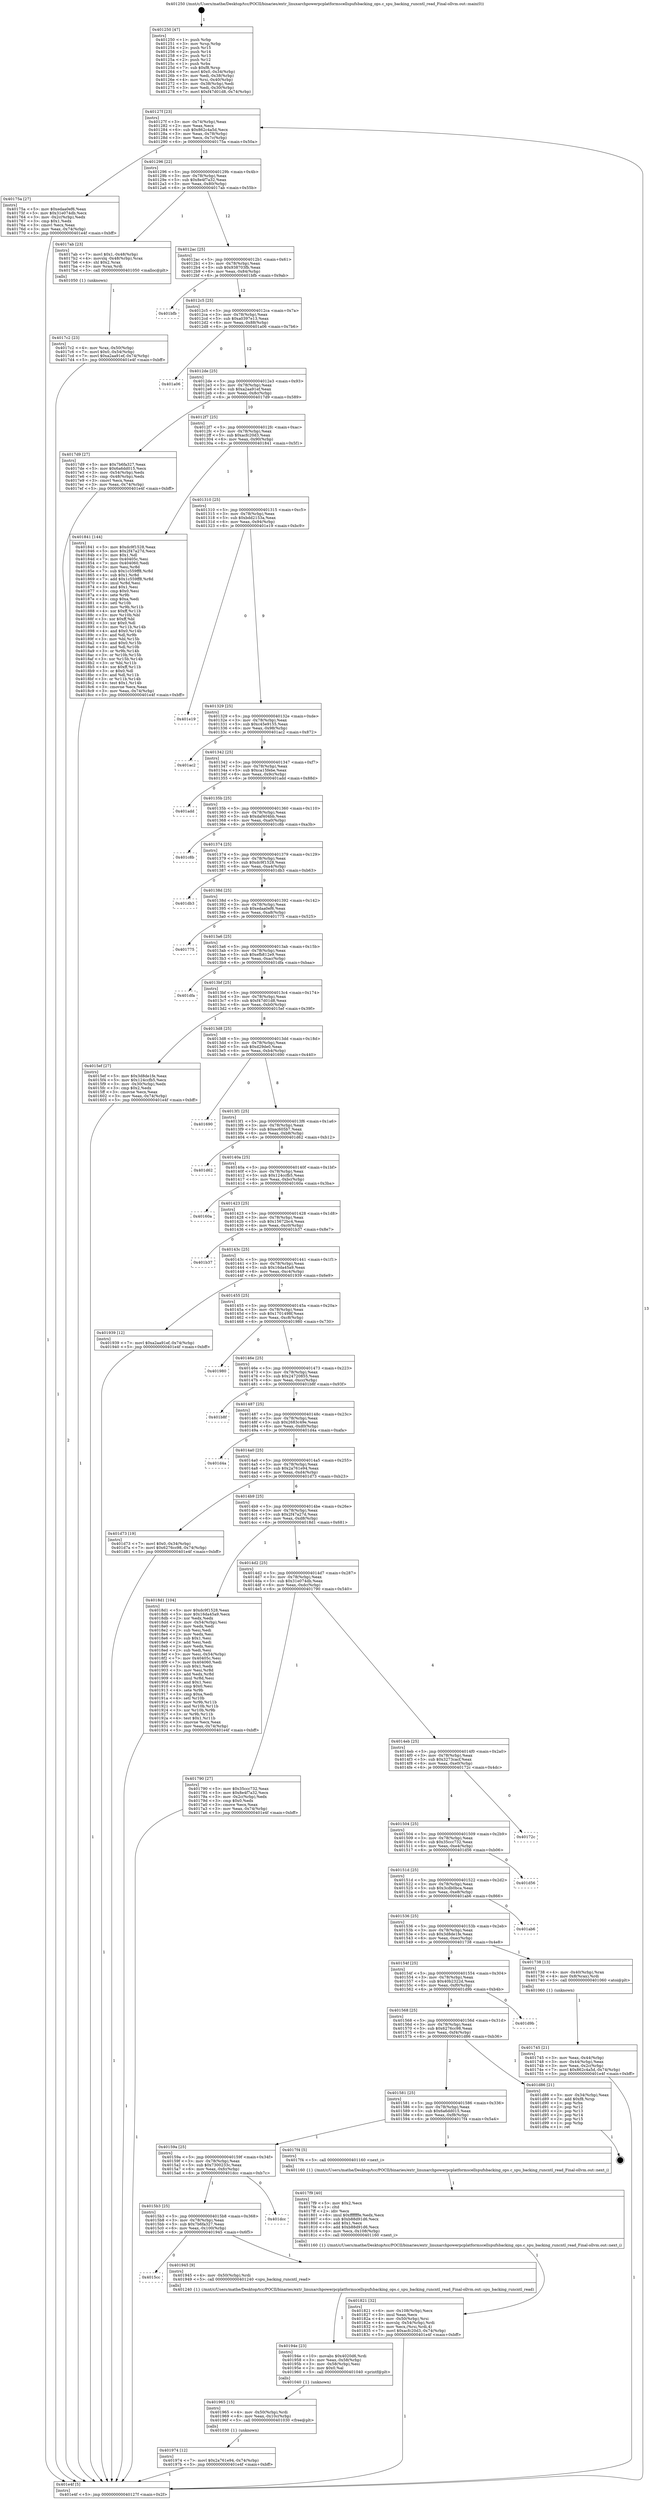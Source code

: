 digraph "0x401250" {
  label = "0x401250 (/mnt/c/Users/mathe/Desktop/tcc/POCII/binaries/extr_linuxarchpowerpcplatformscellspufsbacking_ops.c_spu_backing_runcntl_read_Final-ollvm.out::main(0))"
  labelloc = "t"
  node[shape=record]

  Entry [label="",width=0.3,height=0.3,shape=circle,fillcolor=black,style=filled]
  "0x40127f" [label="{
     0x40127f [23]\l
     | [instrs]\l
     &nbsp;&nbsp;0x40127f \<+3\>: mov -0x74(%rbp),%eax\l
     &nbsp;&nbsp;0x401282 \<+2\>: mov %eax,%ecx\l
     &nbsp;&nbsp;0x401284 \<+6\>: sub $0x862c4a5d,%ecx\l
     &nbsp;&nbsp;0x40128a \<+3\>: mov %eax,-0x78(%rbp)\l
     &nbsp;&nbsp;0x40128d \<+3\>: mov %ecx,-0x7c(%rbp)\l
     &nbsp;&nbsp;0x401290 \<+6\>: je 000000000040175a \<main+0x50a\>\l
  }"]
  "0x40175a" [label="{
     0x40175a [27]\l
     | [instrs]\l
     &nbsp;&nbsp;0x40175a \<+5\>: mov $0xedaa0ef6,%eax\l
     &nbsp;&nbsp;0x40175f \<+5\>: mov $0x31e074db,%ecx\l
     &nbsp;&nbsp;0x401764 \<+3\>: mov -0x2c(%rbp),%edx\l
     &nbsp;&nbsp;0x401767 \<+3\>: cmp $0x1,%edx\l
     &nbsp;&nbsp;0x40176a \<+3\>: cmovl %ecx,%eax\l
     &nbsp;&nbsp;0x40176d \<+3\>: mov %eax,-0x74(%rbp)\l
     &nbsp;&nbsp;0x401770 \<+5\>: jmp 0000000000401e4f \<main+0xbff\>\l
  }"]
  "0x401296" [label="{
     0x401296 [22]\l
     | [instrs]\l
     &nbsp;&nbsp;0x401296 \<+5\>: jmp 000000000040129b \<main+0x4b\>\l
     &nbsp;&nbsp;0x40129b \<+3\>: mov -0x78(%rbp),%eax\l
     &nbsp;&nbsp;0x40129e \<+5\>: sub $0x8e4f7a32,%eax\l
     &nbsp;&nbsp;0x4012a3 \<+3\>: mov %eax,-0x80(%rbp)\l
     &nbsp;&nbsp;0x4012a6 \<+6\>: je 00000000004017ab \<main+0x55b\>\l
  }"]
  Exit [label="",width=0.3,height=0.3,shape=circle,fillcolor=black,style=filled,peripheries=2]
  "0x4017ab" [label="{
     0x4017ab [23]\l
     | [instrs]\l
     &nbsp;&nbsp;0x4017ab \<+7\>: movl $0x1,-0x48(%rbp)\l
     &nbsp;&nbsp;0x4017b2 \<+4\>: movslq -0x48(%rbp),%rax\l
     &nbsp;&nbsp;0x4017b6 \<+4\>: shl $0x2,%rax\l
     &nbsp;&nbsp;0x4017ba \<+3\>: mov %rax,%rdi\l
     &nbsp;&nbsp;0x4017bd \<+5\>: call 0000000000401050 \<malloc@plt\>\l
     | [calls]\l
     &nbsp;&nbsp;0x401050 \{1\} (unknown)\l
  }"]
  "0x4012ac" [label="{
     0x4012ac [25]\l
     | [instrs]\l
     &nbsp;&nbsp;0x4012ac \<+5\>: jmp 00000000004012b1 \<main+0x61\>\l
     &nbsp;&nbsp;0x4012b1 \<+3\>: mov -0x78(%rbp),%eax\l
     &nbsp;&nbsp;0x4012b4 \<+5\>: sub $0x938703fb,%eax\l
     &nbsp;&nbsp;0x4012b9 \<+6\>: mov %eax,-0x84(%rbp)\l
     &nbsp;&nbsp;0x4012bf \<+6\>: je 0000000000401bfb \<main+0x9ab\>\l
  }"]
  "0x401974" [label="{
     0x401974 [12]\l
     | [instrs]\l
     &nbsp;&nbsp;0x401974 \<+7\>: movl $0x2a761e94,-0x74(%rbp)\l
     &nbsp;&nbsp;0x40197b \<+5\>: jmp 0000000000401e4f \<main+0xbff\>\l
  }"]
  "0x401bfb" [label="{
     0x401bfb\l
  }", style=dashed]
  "0x4012c5" [label="{
     0x4012c5 [25]\l
     | [instrs]\l
     &nbsp;&nbsp;0x4012c5 \<+5\>: jmp 00000000004012ca \<main+0x7a\>\l
     &nbsp;&nbsp;0x4012ca \<+3\>: mov -0x78(%rbp),%eax\l
     &nbsp;&nbsp;0x4012cd \<+5\>: sub $0xa0397e13,%eax\l
     &nbsp;&nbsp;0x4012d2 \<+6\>: mov %eax,-0x88(%rbp)\l
     &nbsp;&nbsp;0x4012d8 \<+6\>: je 0000000000401a06 \<main+0x7b6\>\l
  }"]
  "0x401965" [label="{
     0x401965 [15]\l
     | [instrs]\l
     &nbsp;&nbsp;0x401965 \<+4\>: mov -0x50(%rbp),%rdi\l
     &nbsp;&nbsp;0x401969 \<+6\>: mov %eax,-0x10c(%rbp)\l
     &nbsp;&nbsp;0x40196f \<+5\>: call 0000000000401030 \<free@plt\>\l
     | [calls]\l
     &nbsp;&nbsp;0x401030 \{1\} (unknown)\l
  }"]
  "0x401a06" [label="{
     0x401a06\l
  }", style=dashed]
  "0x4012de" [label="{
     0x4012de [25]\l
     | [instrs]\l
     &nbsp;&nbsp;0x4012de \<+5\>: jmp 00000000004012e3 \<main+0x93\>\l
     &nbsp;&nbsp;0x4012e3 \<+3\>: mov -0x78(%rbp),%eax\l
     &nbsp;&nbsp;0x4012e6 \<+5\>: sub $0xa2aa91ef,%eax\l
     &nbsp;&nbsp;0x4012eb \<+6\>: mov %eax,-0x8c(%rbp)\l
     &nbsp;&nbsp;0x4012f1 \<+6\>: je 00000000004017d9 \<main+0x589\>\l
  }"]
  "0x40194e" [label="{
     0x40194e [23]\l
     | [instrs]\l
     &nbsp;&nbsp;0x40194e \<+10\>: movabs $0x4020d6,%rdi\l
     &nbsp;&nbsp;0x401958 \<+3\>: mov %eax,-0x58(%rbp)\l
     &nbsp;&nbsp;0x40195b \<+3\>: mov -0x58(%rbp),%esi\l
     &nbsp;&nbsp;0x40195e \<+2\>: mov $0x0,%al\l
     &nbsp;&nbsp;0x401960 \<+5\>: call 0000000000401040 \<printf@plt\>\l
     | [calls]\l
     &nbsp;&nbsp;0x401040 \{1\} (unknown)\l
  }"]
  "0x4017d9" [label="{
     0x4017d9 [27]\l
     | [instrs]\l
     &nbsp;&nbsp;0x4017d9 \<+5\>: mov $0x7b6fa327,%eax\l
     &nbsp;&nbsp;0x4017de \<+5\>: mov $0x6a6dd015,%ecx\l
     &nbsp;&nbsp;0x4017e3 \<+3\>: mov -0x54(%rbp),%edx\l
     &nbsp;&nbsp;0x4017e6 \<+3\>: cmp -0x48(%rbp),%edx\l
     &nbsp;&nbsp;0x4017e9 \<+3\>: cmovl %ecx,%eax\l
     &nbsp;&nbsp;0x4017ec \<+3\>: mov %eax,-0x74(%rbp)\l
     &nbsp;&nbsp;0x4017ef \<+5\>: jmp 0000000000401e4f \<main+0xbff\>\l
  }"]
  "0x4012f7" [label="{
     0x4012f7 [25]\l
     | [instrs]\l
     &nbsp;&nbsp;0x4012f7 \<+5\>: jmp 00000000004012fc \<main+0xac\>\l
     &nbsp;&nbsp;0x4012fc \<+3\>: mov -0x78(%rbp),%eax\l
     &nbsp;&nbsp;0x4012ff \<+5\>: sub $0xacfc20d3,%eax\l
     &nbsp;&nbsp;0x401304 \<+6\>: mov %eax,-0x90(%rbp)\l
     &nbsp;&nbsp;0x40130a \<+6\>: je 0000000000401841 \<main+0x5f1\>\l
  }"]
  "0x4015cc" [label="{
     0x4015cc\l
  }", style=dashed]
  "0x401841" [label="{
     0x401841 [144]\l
     | [instrs]\l
     &nbsp;&nbsp;0x401841 \<+5\>: mov $0xdc9f1528,%eax\l
     &nbsp;&nbsp;0x401846 \<+5\>: mov $0x2f47a27d,%ecx\l
     &nbsp;&nbsp;0x40184b \<+2\>: mov $0x1,%dl\l
     &nbsp;&nbsp;0x40184d \<+7\>: mov 0x40405c,%esi\l
     &nbsp;&nbsp;0x401854 \<+7\>: mov 0x404060,%edi\l
     &nbsp;&nbsp;0x40185b \<+3\>: mov %esi,%r8d\l
     &nbsp;&nbsp;0x40185e \<+7\>: sub $0x1c559ff8,%r8d\l
     &nbsp;&nbsp;0x401865 \<+4\>: sub $0x1,%r8d\l
     &nbsp;&nbsp;0x401869 \<+7\>: add $0x1c559ff8,%r8d\l
     &nbsp;&nbsp;0x401870 \<+4\>: imul %r8d,%esi\l
     &nbsp;&nbsp;0x401874 \<+3\>: and $0x1,%esi\l
     &nbsp;&nbsp;0x401877 \<+3\>: cmp $0x0,%esi\l
     &nbsp;&nbsp;0x40187a \<+4\>: sete %r9b\l
     &nbsp;&nbsp;0x40187e \<+3\>: cmp $0xa,%edi\l
     &nbsp;&nbsp;0x401881 \<+4\>: setl %r10b\l
     &nbsp;&nbsp;0x401885 \<+3\>: mov %r9b,%r11b\l
     &nbsp;&nbsp;0x401888 \<+4\>: xor $0xff,%r11b\l
     &nbsp;&nbsp;0x40188c \<+3\>: mov %r10b,%bl\l
     &nbsp;&nbsp;0x40188f \<+3\>: xor $0xff,%bl\l
     &nbsp;&nbsp;0x401892 \<+3\>: xor $0x0,%dl\l
     &nbsp;&nbsp;0x401895 \<+3\>: mov %r11b,%r14b\l
     &nbsp;&nbsp;0x401898 \<+4\>: and $0x0,%r14b\l
     &nbsp;&nbsp;0x40189c \<+3\>: and %dl,%r9b\l
     &nbsp;&nbsp;0x40189f \<+3\>: mov %bl,%r15b\l
     &nbsp;&nbsp;0x4018a2 \<+4\>: and $0x0,%r15b\l
     &nbsp;&nbsp;0x4018a6 \<+3\>: and %dl,%r10b\l
     &nbsp;&nbsp;0x4018a9 \<+3\>: or %r9b,%r14b\l
     &nbsp;&nbsp;0x4018ac \<+3\>: or %r10b,%r15b\l
     &nbsp;&nbsp;0x4018af \<+3\>: xor %r15b,%r14b\l
     &nbsp;&nbsp;0x4018b2 \<+3\>: or %bl,%r11b\l
     &nbsp;&nbsp;0x4018b5 \<+4\>: xor $0xff,%r11b\l
     &nbsp;&nbsp;0x4018b9 \<+3\>: or $0x0,%dl\l
     &nbsp;&nbsp;0x4018bc \<+3\>: and %dl,%r11b\l
     &nbsp;&nbsp;0x4018bf \<+3\>: or %r11b,%r14b\l
     &nbsp;&nbsp;0x4018c2 \<+4\>: test $0x1,%r14b\l
     &nbsp;&nbsp;0x4018c6 \<+3\>: cmovne %ecx,%eax\l
     &nbsp;&nbsp;0x4018c9 \<+3\>: mov %eax,-0x74(%rbp)\l
     &nbsp;&nbsp;0x4018cc \<+5\>: jmp 0000000000401e4f \<main+0xbff\>\l
  }"]
  "0x401310" [label="{
     0x401310 [25]\l
     | [instrs]\l
     &nbsp;&nbsp;0x401310 \<+5\>: jmp 0000000000401315 \<main+0xc5\>\l
     &nbsp;&nbsp;0x401315 \<+3\>: mov -0x78(%rbp),%eax\l
     &nbsp;&nbsp;0x401318 \<+5\>: sub $0xbdd2153a,%eax\l
     &nbsp;&nbsp;0x40131d \<+6\>: mov %eax,-0x94(%rbp)\l
     &nbsp;&nbsp;0x401323 \<+6\>: je 0000000000401e19 \<main+0xbc9\>\l
  }"]
  "0x401945" [label="{
     0x401945 [9]\l
     | [instrs]\l
     &nbsp;&nbsp;0x401945 \<+4\>: mov -0x50(%rbp),%rdi\l
     &nbsp;&nbsp;0x401949 \<+5\>: call 0000000000401240 \<spu_backing_runcntl_read\>\l
     | [calls]\l
     &nbsp;&nbsp;0x401240 \{1\} (/mnt/c/Users/mathe/Desktop/tcc/POCII/binaries/extr_linuxarchpowerpcplatformscellspufsbacking_ops.c_spu_backing_runcntl_read_Final-ollvm.out::spu_backing_runcntl_read)\l
  }"]
  "0x401e19" [label="{
     0x401e19\l
  }", style=dashed]
  "0x401329" [label="{
     0x401329 [25]\l
     | [instrs]\l
     &nbsp;&nbsp;0x401329 \<+5\>: jmp 000000000040132e \<main+0xde\>\l
     &nbsp;&nbsp;0x40132e \<+3\>: mov -0x78(%rbp),%eax\l
     &nbsp;&nbsp;0x401331 \<+5\>: sub $0xc45e9155,%eax\l
     &nbsp;&nbsp;0x401336 \<+6\>: mov %eax,-0x98(%rbp)\l
     &nbsp;&nbsp;0x40133c \<+6\>: je 0000000000401ac2 \<main+0x872\>\l
  }"]
  "0x4015b3" [label="{
     0x4015b3 [25]\l
     | [instrs]\l
     &nbsp;&nbsp;0x4015b3 \<+5\>: jmp 00000000004015b8 \<main+0x368\>\l
     &nbsp;&nbsp;0x4015b8 \<+3\>: mov -0x78(%rbp),%eax\l
     &nbsp;&nbsp;0x4015bb \<+5\>: sub $0x7b6fa327,%eax\l
     &nbsp;&nbsp;0x4015c0 \<+6\>: mov %eax,-0x100(%rbp)\l
     &nbsp;&nbsp;0x4015c6 \<+6\>: je 0000000000401945 \<main+0x6f5\>\l
  }"]
  "0x401ac2" [label="{
     0x401ac2\l
  }", style=dashed]
  "0x401342" [label="{
     0x401342 [25]\l
     | [instrs]\l
     &nbsp;&nbsp;0x401342 \<+5\>: jmp 0000000000401347 \<main+0xf7\>\l
     &nbsp;&nbsp;0x401347 \<+3\>: mov -0x78(%rbp),%eax\l
     &nbsp;&nbsp;0x40134a \<+5\>: sub $0xca15febe,%eax\l
     &nbsp;&nbsp;0x40134f \<+6\>: mov %eax,-0x9c(%rbp)\l
     &nbsp;&nbsp;0x401355 \<+6\>: je 0000000000401add \<main+0x88d\>\l
  }"]
  "0x401dcc" [label="{
     0x401dcc\l
  }", style=dashed]
  "0x401add" [label="{
     0x401add\l
  }", style=dashed]
  "0x40135b" [label="{
     0x40135b [25]\l
     | [instrs]\l
     &nbsp;&nbsp;0x40135b \<+5\>: jmp 0000000000401360 \<main+0x110\>\l
     &nbsp;&nbsp;0x401360 \<+3\>: mov -0x78(%rbp),%eax\l
     &nbsp;&nbsp;0x401363 \<+5\>: sub $0xdaf404bb,%eax\l
     &nbsp;&nbsp;0x401368 \<+6\>: mov %eax,-0xa0(%rbp)\l
     &nbsp;&nbsp;0x40136e \<+6\>: je 0000000000401c8b \<main+0xa3b\>\l
  }"]
  "0x401821" [label="{
     0x401821 [32]\l
     | [instrs]\l
     &nbsp;&nbsp;0x401821 \<+6\>: mov -0x108(%rbp),%ecx\l
     &nbsp;&nbsp;0x401827 \<+3\>: imul %eax,%ecx\l
     &nbsp;&nbsp;0x40182a \<+4\>: mov -0x50(%rbp),%rsi\l
     &nbsp;&nbsp;0x40182e \<+4\>: movslq -0x54(%rbp),%rdi\l
     &nbsp;&nbsp;0x401832 \<+3\>: mov %ecx,(%rsi,%rdi,4)\l
     &nbsp;&nbsp;0x401835 \<+7\>: movl $0xacfc20d3,-0x74(%rbp)\l
     &nbsp;&nbsp;0x40183c \<+5\>: jmp 0000000000401e4f \<main+0xbff\>\l
  }"]
  "0x401c8b" [label="{
     0x401c8b\l
  }", style=dashed]
  "0x401374" [label="{
     0x401374 [25]\l
     | [instrs]\l
     &nbsp;&nbsp;0x401374 \<+5\>: jmp 0000000000401379 \<main+0x129\>\l
     &nbsp;&nbsp;0x401379 \<+3\>: mov -0x78(%rbp),%eax\l
     &nbsp;&nbsp;0x40137c \<+5\>: sub $0xdc9f1528,%eax\l
     &nbsp;&nbsp;0x401381 \<+6\>: mov %eax,-0xa4(%rbp)\l
     &nbsp;&nbsp;0x401387 \<+6\>: je 0000000000401db3 \<main+0xb63\>\l
  }"]
  "0x4017f9" [label="{
     0x4017f9 [40]\l
     | [instrs]\l
     &nbsp;&nbsp;0x4017f9 \<+5\>: mov $0x2,%ecx\l
     &nbsp;&nbsp;0x4017fe \<+1\>: cltd\l
     &nbsp;&nbsp;0x4017ff \<+2\>: idiv %ecx\l
     &nbsp;&nbsp;0x401801 \<+6\>: imul $0xfffffffe,%edx,%ecx\l
     &nbsp;&nbsp;0x401807 \<+6\>: sub $0xb88d91d6,%ecx\l
     &nbsp;&nbsp;0x40180d \<+3\>: add $0x1,%ecx\l
     &nbsp;&nbsp;0x401810 \<+6\>: add $0xb88d91d6,%ecx\l
     &nbsp;&nbsp;0x401816 \<+6\>: mov %ecx,-0x108(%rbp)\l
     &nbsp;&nbsp;0x40181c \<+5\>: call 0000000000401160 \<next_i\>\l
     | [calls]\l
     &nbsp;&nbsp;0x401160 \{1\} (/mnt/c/Users/mathe/Desktop/tcc/POCII/binaries/extr_linuxarchpowerpcplatformscellspufsbacking_ops.c_spu_backing_runcntl_read_Final-ollvm.out::next_i)\l
  }"]
  "0x401db3" [label="{
     0x401db3\l
  }", style=dashed]
  "0x40138d" [label="{
     0x40138d [25]\l
     | [instrs]\l
     &nbsp;&nbsp;0x40138d \<+5\>: jmp 0000000000401392 \<main+0x142\>\l
     &nbsp;&nbsp;0x401392 \<+3\>: mov -0x78(%rbp),%eax\l
     &nbsp;&nbsp;0x401395 \<+5\>: sub $0xedaa0ef6,%eax\l
     &nbsp;&nbsp;0x40139a \<+6\>: mov %eax,-0xa8(%rbp)\l
     &nbsp;&nbsp;0x4013a0 \<+6\>: je 0000000000401775 \<main+0x525\>\l
  }"]
  "0x40159a" [label="{
     0x40159a [25]\l
     | [instrs]\l
     &nbsp;&nbsp;0x40159a \<+5\>: jmp 000000000040159f \<main+0x34f\>\l
     &nbsp;&nbsp;0x40159f \<+3\>: mov -0x78(%rbp),%eax\l
     &nbsp;&nbsp;0x4015a2 \<+5\>: sub $0x7300233c,%eax\l
     &nbsp;&nbsp;0x4015a7 \<+6\>: mov %eax,-0xfc(%rbp)\l
     &nbsp;&nbsp;0x4015ad \<+6\>: je 0000000000401dcc \<main+0xb7c\>\l
  }"]
  "0x401775" [label="{
     0x401775\l
  }", style=dashed]
  "0x4013a6" [label="{
     0x4013a6 [25]\l
     | [instrs]\l
     &nbsp;&nbsp;0x4013a6 \<+5\>: jmp 00000000004013ab \<main+0x15b\>\l
     &nbsp;&nbsp;0x4013ab \<+3\>: mov -0x78(%rbp),%eax\l
     &nbsp;&nbsp;0x4013ae \<+5\>: sub $0xefb812e9,%eax\l
     &nbsp;&nbsp;0x4013b3 \<+6\>: mov %eax,-0xac(%rbp)\l
     &nbsp;&nbsp;0x4013b9 \<+6\>: je 0000000000401dfa \<main+0xbaa\>\l
  }"]
  "0x4017f4" [label="{
     0x4017f4 [5]\l
     | [instrs]\l
     &nbsp;&nbsp;0x4017f4 \<+5\>: call 0000000000401160 \<next_i\>\l
     | [calls]\l
     &nbsp;&nbsp;0x401160 \{1\} (/mnt/c/Users/mathe/Desktop/tcc/POCII/binaries/extr_linuxarchpowerpcplatformscellspufsbacking_ops.c_spu_backing_runcntl_read_Final-ollvm.out::next_i)\l
  }"]
  "0x401dfa" [label="{
     0x401dfa\l
  }", style=dashed]
  "0x4013bf" [label="{
     0x4013bf [25]\l
     | [instrs]\l
     &nbsp;&nbsp;0x4013bf \<+5\>: jmp 00000000004013c4 \<main+0x174\>\l
     &nbsp;&nbsp;0x4013c4 \<+3\>: mov -0x78(%rbp),%eax\l
     &nbsp;&nbsp;0x4013c7 \<+5\>: sub $0xf47d01d8,%eax\l
     &nbsp;&nbsp;0x4013cc \<+6\>: mov %eax,-0xb0(%rbp)\l
     &nbsp;&nbsp;0x4013d2 \<+6\>: je 00000000004015ef \<main+0x39f\>\l
  }"]
  "0x401581" [label="{
     0x401581 [25]\l
     | [instrs]\l
     &nbsp;&nbsp;0x401581 \<+5\>: jmp 0000000000401586 \<main+0x336\>\l
     &nbsp;&nbsp;0x401586 \<+3\>: mov -0x78(%rbp),%eax\l
     &nbsp;&nbsp;0x401589 \<+5\>: sub $0x6a6dd015,%eax\l
     &nbsp;&nbsp;0x40158e \<+6\>: mov %eax,-0xf8(%rbp)\l
     &nbsp;&nbsp;0x401594 \<+6\>: je 00000000004017f4 \<main+0x5a4\>\l
  }"]
  "0x4015ef" [label="{
     0x4015ef [27]\l
     | [instrs]\l
     &nbsp;&nbsp;0x4015ef \<+5\>: mov $0x3d8de1fe,%eax\l
     &nbsp;&nbsp;0x4015f4 \<+5\>: mov $0x124ccfb5,%ecx\l
     &nbsp;&nbsp;0x4015f9 \<+3\>: mov -0x30(%rbp),%edx\l
     &nbsp;&nbsp;0x4015fc \<+3\>: cmp $0x2,%edx\l
     &nbsp;&nbsp;0x4015ff \<+3\>: cmovne %ecx,%eax\l
     &nbsp;&nbsp;0x401602 \<+3\>: mov %eax,-0x74(%rbp)\l
     &nbsp;&nbsp;0x401605 \<+5\>: jmp 0000000000401e4f \<main+0xbff\>\l
  }"]
  "0x4013d8" [label="{
     0x4013d8 [25]\l
     | [instrs]\l
     &nbsp;&nbsp;0x4013d8 \<+5\>: jmp 00000000004013dd \<main+0x18d\>\l
     &nbsp;&nbsp;0x4013dd \<+3\>: mov -0x78(%rbp),%eax\l
     &nbsp;&nbsp;0x4013e0 \<+5\>: sub $0xd29de0,%eax\l
     &nbsp;&nbsp;0x4013e5 \<+6\>: mov %eax,-0xb4(%rbp)\l
     &nbsp;&nbsp;0x4013eb \<+6\>: je 0000000000401690 \<main+0x440\>\l
  }"]
  "0x401e4f" [label="{
     0x401e4f [5]\l
     | [instrs]\l
     &nbsp;&nbsp;0x401e4f \<+5\>: jmp 000000000040127f \<main+0x2f\>\l
  }"]
  "0x401250" [label="{
     0x401250 [47]\l
     | [instrs]\l
     &nbsp;&nbsp;0x401250 \<+1\>: push %rbp\l
     &nbsp;&nbsp;0x401251 \<+3\>: mov %rsp,%rbp\l
     &nbsp;&nbsp;0x401254 \<+2\>: push %r15\l
     &nbsp;&nbsp;0x401256 \<+2\>: push %r14\l
     &nbsp;&nbsp;0x401258 \<+2\>: push %r13\l
     &nbsp;&nbsp;0x40125a \<+2\>: push %r12\l
     &nbsp;&nbsp;0x40125c \<+1\>: push %rbx\l
     &nbsp;&nbsp;0x40125d \<+7\>: sub $0xf8,%rsp\l
     &nbsp;&nbsp;0x401264 \<+7\>: movl $0x0,-0x34(%rbp)\l
     &nbsp;&nbsp;0x40126b \<+3\>: mov %edi,-0x38(%rbp)\l
     &nbsp;&nbsp;0x40126e \<+4\>: mov %rsi,-0x40(%rbp)\l
     &nbsp;&nbsp;0x401272 \<+3\>: mov -0x38(%rbp),%edi\l
     &nbsp;&nbsp;0x401275 \<+3\>: mov %edi,-0x30(%rbp)\l
     &nbsp;&nbsp;0x401278 \<+7\>: movl $0xf47d01d8,-0x74(%rbp)\l
  }"]
  "0x401d86" [label="{
     0x401d86 [21]\l
     | [instrs]\l
     &nbsp;&nbsp;0x401d86 \<+3\>: mov -0x34(%rbp),%eax\l
     &nbsp;&nbsp;0x401d89 \<+7\>: add $0xf8,%rsp\l
     &nbsp;&nbsp;0x401d90 \<+1\>: pop %rbx\l
     &nbsp;&nbsp;0x401d91 \<+2\>: pop %r12\l
     &nbsp;&nbsp;0x401d93 \<+2\>: pop %r13\l
     &nbsp;&nbsp;0x401d95 \<+2\>: pop %r14\l
     &nbsp;&nbsp;0x401d97 \<+2\>: pop %r15\l
     &nbsp;&nbsp;0x401d99 \<+1\>: pop %rbp\l
     &nbsp;&nbsp;0x401d9a \<+1\>: ret\l
  }"]
  "0x401690" [label="{
     0x401690\l
  }", style=dashed]
  "0x4013f1" [label="{
     0x4013f1 [25]\l
     | [instrs]\l
     &nbsp;&nbsp;0x4013f1 \<+5\>: jmp 00000000004013f6 \<main+0x1a6\>\l
     &nbsp;&nbsp;0x4013f6 \<+3\>: mov -0x78(%rbp),%eax\l
     &nbsp;&nbsp;0x4013f9 \<+5\>: sub $0xec605b7,%eax\l
     &nbsp;&nbsp;0x4013fe \<+6\>: mov %eax,-0xb8(%rbp)\l
     &nbsp;&nbsp;0x401404 \<+6\>: je 0000000000401d62 \<main+0xb12\>\l
  }"]
  "0x401568" [label="{
     0x401568 [25]\l
     | [instrs]\l
     &nbsp;&nbsp;0x401568 \<+5\>: jmp 000000000040156d \<main+0x31d\>\l
     &nbsp;&nbsp;0x40156d \<+3\>: mov -0x78(%rbp),%eax\l
     &nbsp;&nbsp;0x401570 \<+5\>: sub $0x6276cc98,%eax\l
     &nbsp;&nbsp;0x401575 \<+6\>: mov %eax,-0xf4(%rbp)\l
     &nbsp;&nbsp;0x40157b \<+6\>: je 0000000000401d86 \<main+0xb36\>\l
  }"]
  "0x401d62" [label="{
     0x401d62\l
  }", style=dashed]
  "0x40140a" [label="{
     0x40140a [25]\l
     | [instrs]\l
     &nbsp;&nbsp;0x40140a \<+5\>: jmp 000000000040140f \<main+0x1bf\>\l
     &nbsp;&nbsp;0x40140f \<+3\>: mov -0x78(%rbp),%eax\l
     &nbsp;&nbsp;0x401412 \<+5\>: sub $0x124ccfb5,%eax\l
     &nbsp;&nbsp;0x401417 \<+6\>: mov %eax,-0xbc(%rbp)\l
     &nbsp;&nbsp;0x40141d \<+6\>: je 000000000040160a \<main+0x3ba\>\l
  }"]
  "0x401d9b" [label="{
     0x401d9b\l
  }", style=dashed]
  "0x40160a" [label="{
     0x40160a\l
  }", style=dashed]
  "0x401423" [label="{
     0x401423 [25]\l
     | [instrs]\l
     &nbsp;&nbsp;0x401423 \<+5\>: jmp 0000000000401428 \<main+0x1d8\>\l
     &nbsp;&nbsp;0x401428 \<+3\>: mov -0x78(%rbp),%eax\l
     &nbsp;&nbsp;0x40142b \<+5\>: sub $0x15672bc4,%eax\l
     &nbsp;&nbsp;0x401430 \<+6\>: mov %eax,-0xc0(%rbp)\l
     &nbsp;&nbsp;0x401436 \<+6\>: je 0000000000401b37 \<main+0x8e7\>\l
  }"]
  "0x4017c2" [label="{
     0x4017c2 [23]\l
     | [instrs]\l
     &nbsp;&nbsp;0x4017c2 \<+4\>: mov %rax,-0x50(%rbp)\l
     &nbsp;&nbsp;0x4017c6 \<+7\>: movl $0x0,-0x54(%rbp)\l
     &nbsp;&nbsp;0x4017cd \<+7\>: movl $0xa2aa91ef,-0x74(%rbp)\l
     &nbsp;&nbsp;0x4017d4 \<+5\>: jmp 0000000000401e4f \<main+0xbff\>\l
  }"]
  "0x401b37" [label="{
     0x401b37\l
  }", style=dashed]
  "0x40143c" [label="{
     0x40143c [25]\l
     | [instrs]\l
     &nbsp;&nbsp;0x40143c \<+5\>: jmp 0000000000401441 \<main+0x1f1\>\l
     &nbsp;&nbsp;0x401441 \<+3\>: mov -0x78(%rbp),%eax\l
     &nbsp;&nbsp;0x401444 \<+5\>: sub $0x16da45a9,%eax\l
     &nbsp;&nbsp;0x401449 \<+6\>: mov %eax,-0xc4(%rbp)\l
     &nbsp;&nbsp;0x40144f \<+6\>: je 0000000000401939 \<main+0x6e9\>\l
  }"]
  "0x401745" [label="{
     0x401745 [21]\l
     | [instrs]\l
     &nbsp;&nbsp;0x401745 \<+3\>: mov %eax,-0x44(%rbp)\l
     &nbsp;&nbsp;0x401748 \<+3\>: mov -0x44(%rbp),%eax\l
     &nbsp;&nbsp;0x40174b \<+3\>: mov %eax,-0x2c(%rbp)\l
     &nbsp;&nbsp;0x40174e \<+7\>: movl $0x862c4a5d,-0x74(%rbp)\l
     &nbsp;&nbsp;0x401755 \<+5\>: jmp 0000000000401e4f \<main+0xbff\>\l
  }"]
  "0x401939" [label="{
     0x401939 [12]\l
     | [instrs]\l
     &nbsp;&nbsp;0x401939 \<+7\>: movl $0xa2aa91ef,-0x74(%rbp)\l
     &nbsp;&nbsp;0x401940 \<+5\>: jmp 0000000000401e4f \<main+0xbff\>\l
  }"]
  "0x401455" [label="{
     0x401455 [25]\l
     | [instrs]\l
     &nbsp;&nbsp;0x401455 \<+5\>: jmp 000000000040145a \<main+0x20a\>\l
     &nbsp;&nbsp;0x40145a \<+3\>: mov -0x78(%rbp),%eax\l
     &nbsp;&nbsp;0x40145d \<+5\>: sub $0x1701498f,%eax\l
     &nbsp;&nbsp;0x401462 \<+6\>: mov %eax,-0xc8(%rbp)\l
     &nbsp;&nbsp;0x401468 \<+6\>: je 0000000000401980 \<main+0x730\>\l
  }"]
  "0x40154f" [label="{
     0x40154f [25]\l
     | [instrs]\l
     &nbsp;&nbsp;0x40154f \<+5\>: jmp 0000000000401554 \<main+0x304\>\l
     &nbsp;&nbsp;0x401554 \<+3\>: mov -0x78(%rbp),%eax\l
     &nbsp;&nbsp;0x401557 \<+5\>: sub $0x40b2322d,%eax\l
     &nbsp;&nbsp;0x40155c \<+6\>: mov %eax,-0xf0(%rbp)\l
     &nbsp;&nbsp;0x401562 \<+6\>: je 0000000000401d9b \<main+0xb4b\>\l
  }"]
  "0x401980" [label="{
     0x401980\l
  }", style=dashed]
  "0x40146e" [label="{
     0x40146e [25]\l
     | [instrs]\l
     &nbsp;&nbsp;0x40146e \<+5\>: jmp 0000000000401473 \<main+0x223\>\l
     &nbsp;&nbsp;0x401473 \<+3\>: mov -0x78(%rbp),%eax\l
     &nbsp;&nbsp;0x401476 \<+5\>: sub $0x24720855,%eax\l
     &nbsp;&nbsp;0x40147b \<+6\>: mov %eax,-0xcc(%rbp)\l
     &nbsp;&nbsp;0x401481 \<+6\>: je 0000000000401b8f \<main+0x93f\>\l
  }"]
  "0x401738" [label="{
     0x401738 [13]\l
     | [instrs]\l
     &nbsp;&nbsp;0x401738 \<+4\>: mov -0x40(%rbp),%rax\l
     &nbsp;&nbsp;0x40173c \<+4\>: mov 0x8(%rax),%rdi\l
     &nbsp;&nbsp;0x401740 \<+5\>: call 0000000000401060 \<atoi@plt\>\l
     | [calls]\l
     &nbsp;&nbsp;0x401060 \{1\} (unknown)\l
  }"]
  "0x401b8f" [label="{
     0x401b8f\l
  }", style=dashed]
  "0x401487" [label="{
     0x401487 [25]\l
     | [instrs]\l
     &nbsp;&nbsp;0x401487 \<+5\>: jmp 000000000040148c \<main+0x23c\>\l
     &nbsp;&nbsp;0x40148c \<+3\>: mov -0x78(%rbp),%eax\l
     &nbsp;&nbsp;0x40148f \<+5\>: sub $0x2683c49e,%eax\l
     &nbsp;&nbsp;0x401494 \<+6\>: mov %eax,-0xd0(%rbp)\l
     &nbsp;&nbsp;0x40149a \<+6\>: je 0000000000401d4a \<main+0xafa\>\l
  }"]
  "0x401536" [label="{
     0x401536 [25]\l
     | [instrs]\l
     &nbsp;&nbsp;0x401536 \<+5\>: jmp 000000000040153b \<main+0x2eb\>\l
     &nbsp;&nbsp;0x40153b \<+3\>: mov -0x78(%rbp),%eax\l
     &nbsp;&nbsp;0x40153e \<+5\>: sub $0x3d8de1fe,%eax\l
     &nbsp;&nbsp;0x401543 \<+6\>: mov %eax,-0xec(%rbp)\l
     &nbsp;&nbsp;0x401549 \<+6\>: je 0000000000401738 \<main+0x4e8\>\l
  }"]
  "0x401d4a" [label="{
     0x401d4a\l
  }", style=dashed]
  "0x4014a0" [label="{
     0x4014a0 [25]\l
     | [instrs]\l
     &nbsp;&nbsp;0x4014a0 \<+5\>: jmp 00000000004014a5 \<main+0x255\>\l
     &nbsp;&nbsp;0x4014a5 \<+3\>: mov -0x78(%rbp),%eax\l
     &nbsp;&nbsp;0x4014a8 \<+5\>: sub $0x2a761e94,%eax\l
     &nbsp;&nbsp;0x4014ad \<+6\>: mov %eax,-0xd4(%rbp)\l
     &nbsp;&nbsp;0x4014b3 \<+6\>: je 0000000000401d73 \<main+0xb23\>\l
  }"]
  "0x401ab6" [label="{
     0x401ab6\l
  }", style=dashed]
  "0x401d73" [label="{
     0x401d73 [19]\l
     | [instrs]\l
     &nbsp;&nbsp;0x401d73 \<+7\>: movl $0x0,-0x34(%rbp)\l
     &nbsp;&nbsp;0x401d7a \<+7\>: movl $0x6276cc98,-0x74(%rbp)\l
     &nbsp;&nbsp;0x401d81 \<+5\>: jmp 0000000000401e4f \<main+0xbff\>\l
  }"]
  "0x4014b9" [label="{
     0x4014b9 [25]\l
     | [instrs]\l
     &nbsp;&nbsp;0x4014b9 \<+5\>: jmp 00000000004014be \<main+0x26e\>\l
     &nbsp;&nbsp;0x4014be \<+3\>: mov -0x78(%rbp),%eax\l
     &nbsp;&nbsp;0x4014c1 \<+5\>: sub $0x2f47a27d,%eax\l
     &nbsp;&nbsp;0x4014c6 \<+6\>: mov %eax,-0xd8(%rbp)\l
     &nbsp;&nbsp;0x4014cc \<+6\>: je 00000000004018d1 \<main+0x681\>\l
  }"]
  "0x40151d" [label="{
     0x40151d [25]\l
     | [instrs]\l
     &nbsp;&nbsp;0x40151d \<+5\>: jmp 0000000000401522 \<main+0x2d2\>\l
     &nbsp;&nbsp;0x401522 \<+3\>: mov -0x78(%rbp),%eax\l
     &nbsp;&nbsp;0x401525 \<+5\>: sub $0x3cdb0bca,%eax\l
     &nbsp;&nbsp;0x40152a \<+6\>: mov %eax,-0xe8(%rbp)\l
     &nbsp;&nbsp;0x401530 \<+6\>: je 0000000000401ab6 \<main+0x866\>\l
  }"]
  "0x4018d1" [label="{
     0x4018d1 [104]\l
     | [instrs]\l
     &nbsp;&nbsp;0x4018d1 \<+5\>: mov $0xdc9f1528,%eax\l
     &nbsp;&nbsp;0x4018d6 \<+5\>: mov $0x16da45a9,%ecx\l
     &nbsp;&nbsp;0x4018db \<+2\>: xor %edx,%edx\l
     &nbsp;&nbsp;0x4018dd \<+3\>: mov -0x54(%rbp),%esi\l
     &nbsp;&nbsp;0x4018e0 \<+2\>: mov %edx,%edi\l
     &nbsp;&nbsp;0x4018e2 \<+2\>: sub %esi,%edi\l
     &nbsp;&nbsp;0x4018e4 \<+2\>: mov %edx,%esi\l
     &nbsp;&nbsp;0x4018e6 \<+3\>: sub $0x1,%esi\l
     &nbsp;&nbsp;0x4018e9 \<+2\>: add %esi,%edi\l
     &nbsp;&nbsp;0x4018eb \<+2\>: mov %edx,%esi\l
     &nbsp;&nbsp;0x4018ed \<+2\>: sub %edi,%esi\l
     &nbsp;&nbsp;0x4018ef \<+3\>: mov %esi,-0x54(%rbp)\l
     &nbsp;&nbsp;0x4018f2 \<+7\>: mov 0x40405c,%esi\l
     &nbsp;&nbsp;0x4018f9 \<+7\>: mov 0x404060,%edi\l
     &nbsp;&nbsp;0x401900 \<+3\>: sub $0x1,%edx\l
     &nbsp;&nbsp;0x401903 \<+3\>: mov %esi,%r8d\l
     &nbsp;&nbsp;0x401906 \<+3\>: add %edx,%r8d\l
     &nbsp;&nbsp;0x401909 \<+4\>: imul %r8d,%esi\l
     &nbsp;&nbsp;0x40190d \<+3\>: and $0x1,%esi\l
     &nbsp;&nbsp;0x401910 \<+3\>: cmp $0x0,%esi\l
     &nbsp;&nbsp;0x401913 \<+4\>: sete %r9b\l
     &nbsp;&nbsp;0x401917 \<+3\>: cmp $0xa,%edi\l
     &nbsp;&nbsp;0x40191a \<+4\>: setl %r10b\l
     &nbsp;&nbsp;0x40191e \<+3\>: mov %r9b,%r11b\l
     &nbsp;&nbsp;0x401921 \<+3\>: and %r10b,%r11b\l
     &nbsp;&nbsp;0x401924 \<+3\>: xor %r10b,%r9b\l
     &nbsp;&nbsp;0x401927 \<+3\>: or %r9b,%r11b\l
     &nbsp;&nbsp;0x40192a \<+4\>: test $0x1,%r11b\l
     &nbsp;&nbsp;0x40192e \<+3\>: cmovne %ecx,%eax\l
     &nbsp;&nbsp;0x401931 \<+3\>: mov %eax,-0x74(%rbp)\l
     &nbsp;&nbsp;0x401934 \<+5\>: jmp 0000000000401e4f \<main+0xbff\>\l
  }"]
  "0x4014d2" [label="{
     0x4014d2 [25]\l
     | [instrs]\l
     &nbsp;&nbsp;0x4014d2 \<+5\>: jmp 00000000004014d7 \<main+0x287\>\l
     &nbsp;&nbsp;0x4014d7 \<+3\>: mov -0x78(%rbp),%eax\l
     &nbsp;&nbsp;0x4014da \<+5\>: sub $0x31e074db,%eax\l
     &nbsp;&nbsp;0x4014df \<+6\>: mov %eax,-0xdc(%rbp)\l
     &nbsp;&nbsp;0x4014e5 \<+6\>: je 0000000000401790 \<main+0x540\>\l
  }"]
  "0x401d56" [label="{
     0x401d56\l
  }", style=dashed]
  "0x401790" [label="{
     0x401790 [27]\l
     | [instrs]\l
     &nbsp;&nbsp;0x401790 \<+5\>: mov $0x35ccc732,%eax\l
     &nbsp;&nbsp;0x401795 \<+5\>: mov $0x8e4f7a32,%ecx\l
     &nbsp;&nbsp;0x40179a \<+3\>: mov -0x2c(%rbp),%edx\l
     &nbsp;&nbsp;0x40179d \<+3\>: cmp $0x0,%edx\l
     &nbsp;&nbsp;0x4017a0 \<+3\>: cmove %ecx,%eax\l
     &nbsp;&nbsp;0x4017a3 \<+3\>: mov %eax,-0x74(%rbp)\l
     &nbsp;&nbsp;0x4017a6 \<+5\>: jmp 0000000000401e4f \<main+0xbff\>\l
  }"]
  "0x4014eb" [label="{
     0x4014eb [25]\l
     | [instrs]\l
     &nbsp;&nbsp;0x4014eb \<+5\>: jmp 00000000004014f0 \<main+0x2a0\>\l
     &nbsp;&nbsp;0x4014f0 \<+3\>: mov -0x78(%rbp),%eax\l
     &nbsp;&nbsp;0x4014f3 \<+5\>: sub $0x3273cacf,%eax\l
     &nbsp;&nbsp;0x4014f8 \<+6\>: mov %eax,-0xe0(%rbp)\l
     &nbsp;&nbsp;0x4014fe \<+6\>: je 000000000040172c \<main+0x4dc\>\l
  }"]
  "0x401504" [label="{
     0x401504 [25]\l
     | [instrs]\l
     &nbsp;&nbsp;0x401504 \<+5\>: jmp 0000000000401509 \<main+0x2b9\>\l
     &nbsp;&nbsp;0x401509 \<+3\>: mov -0x78(%rbp),%eax\l
     &nbsp;&nbsp;0x40150c \<+5\>: sub $0x35ccc732,%eax\l
     &nbsp;&nbsp;0x401511 \<+6\>: mov %eax,-0xe4(%rbp)\l
     &nbsp;&nbsp;0x401517 \<+6\>: je 0000000000401d56 \<main+0xb06\>\l
  }"]
  "0x40172c" [label="{
     0x40172c\l
  }", style=dashed]
  Entry -> "0x401250" [label=" 1"]
  "0x40127f" -> "0x40175a" [label=" 1"]
  "0x40127f" -> "0x401296" [label=" 13"]
  "0x401d86" -> Exit [label=" 1"]
  "0x401296" -> "0x4017ab" [label=" 1"]
  "0x401296" -> "0x4012ac" [label=" 12"]
  "0x401d73" -> "0x401e4f" [label=" 1"]
  "0x4012ac" -> "0x401bfb" [label=" 0"]
  "0x4012ac" -> "0x4012c5" [label=" 12"]
  "0x401974" -> "0x401e4f" [label=" 1"]
  "0x4012c5" -> "0x401a06" [label=" 0"]
  "0x4012c5" -> "0x4012de" [label=" 12"]
  "0x401965" -> "0x401974" [label=" 1"]
  "0x4012de" -> "0x4017d9" [label=" 2"]
  "0x4012de" -> "0x4012f7" [label=" 10"]
  "0x40194e" -> "0x401965" [label=" 1"]
  "0x4012f7" -> "0x401841" [label=" 1"]
  "0x4012f7" -> "0x401310" [label=" 9"]
  "0x401945" -> "0x40194e" [label=" 1"]
  "0x401310" -> "0x401e19" [label=" 0"]
  "0x401310" -> "0x401329" [label=" 9"]
  "0x4015b3" -> "0x4015cc" [label=" 0"]
  "0x401329" -> "0x401ac2" [label=" 0"]
  "0x401329" -> "0x401342" [label=" 9"]
  "0x4015b3" -> "0x401945" [label=" 1"]
  "0x401342" -> "0x401add" [label=" 0"]
  "0x401342" -> "0x40135b" [label=" 9"]
  "0x40159a" -> "0x4015b3" [label=" 1"]
  "0x40135b" -> "0x401c8b" [label=" 0"]
  "0x40135b" -> "0x401374" [label=" 9"]
  "0x40159a" -> "0x401dcc" [label=" 0"]
  "0x401374" -> "0x401db3" [label=" 0"]
  "0x401374" -> "0x40138d" [label=" 9"]
  "0x401939" -> "0x401e4f" [label=" 1"]
  "0x40138d" -> "0x401775" [label=" 0"]
  "0x40138d" -> "0x4013a6" [label=" 9"]
  "0x4018d1" -> "0x401e4f" [label=" 1"]
  "0x4013a6" -> "0x401dfa" [label=" 0"]
  "0x4013a6" -> "0x4013bf" [label=" 9"]
  "0x401841" -> "0x401e4f" [label=" 1"]
  "0x4013bf" -> "0x4015ef" [label=" 1"]
  "0x4013bf" -> "0x4013d8" [label=" 8"]
  "0x4015ef" -> "0x401e4f" [label=" 1"]
  "0x401250" -> "0x40127f" [label=" 1"]
  "0x401e4f" -> "0x40127f" [label=" 13"]
  "0x4017f9" -> "0x401821" [label=" 1"]
  "0x4013d8" -> "0x401690" [label=" 0"]
  "0x4013d8" -> "0x4013f1" [label=" 8"]
  "0x4017f4" -> "0x4017f9" [label=" 1"]
  "0x4013f1" -> "0x401d62" [label=" 0"]
  "0x4013f1" -> "0x40140a" [label=" 8"]
  "0x401581" -> "0x4017f4" [label=" 1"]
  "0x40140a" -> "0x40160a" [label=" 0"]
  "0x40140a" -> "0x401423" [label=" 8"]
  "0x401821" -> "0x401e4f" [label=" 1"]
  "0x401423" -> "0x401b37" [label=" 0"]
  "0x401423" -> "0x40143c" [label=" 8"]
  "0x401568" -> "0x401d86" [label=" 1"]
  "0x40143c" -> "0x401939" [label=" 1"]
  "0x40143c" -> "0x401455" [label=" 7"]
  "0x401581" -> "0x40159a" [label=" 1"]
  "0x401455" -> "0x401980" [label=" 0"]
  "0x401455" -> "0x40146e" [label=" 7"]
  "0x40154f" -> "0x401568" [label=" 3"]
  "0x40146e" -> "0x401b8f" [label=" 0"]
  "0x40146e" -> "0x401487" [label=" 7"]
  "0x40154f" -> "0x401d9b" [label=" 0"]
  "0x401487" -> "0x401d4a" [label=" 0"]
  "0x401487" -> "0x4014a0" [label=" 7"]
  "0x4017d9" -> "0x401e4f" [label=" 2"]
  "0x4014a0" -> "0x401d73" [label=" 1"]
  "0x4014a0" -> "0x4014b9" [label=" 6"]
  "0x4017c2" -> "0x401e4f" [label=" 1"]
  "0x4014b9" -> "0x4018d1" [label=" 1"]
  "0x4014b9" -> "0x4014d2" [label=" 5"]
  "0x401790" -> "0x401e4f" [label=" 1"]
  "0x4014d2" -> "0x401790" [label=" 1"]
  "0x4014d2" -> "0x4014eb" [label=" 4"]
  "0x40175a" -> "0x401e4f" [label=" 1"]
  "0x4014eb" -> "0x40172c" [label=" 0"]
  "0x4014eb" -> "0x401504" [label=" 4"]
  "0x401745" -> "0x401e4f" [label=" 1"]
  "0x401504" -> "0x401d56" [label=" 0"]
  "0x401504" -> "0x40151d" [label=" 4"]
  "0x4017ab" -> "0x4017c2" [label=" 1"]
  "0x40151d" -> "0x401ab6" [label=" 0"]
  "0x40151d" -> "0x401536" [label=" 4"]
  "0x401568" -> "0x401581" [label=" 2"]
  "0x401536" -> "0x401738" [label=" 1"]
  "0x401536" -> "0x40154f" [label=" 3"]
  "0x401738" -> "0x401745" [label=" 1"]
}
